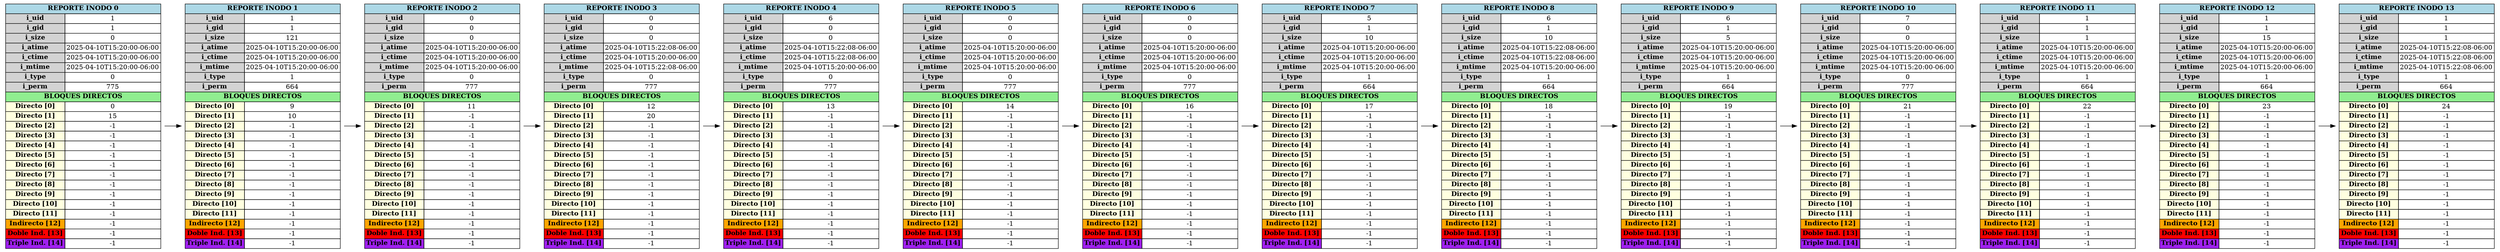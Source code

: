 digraph G {
		rankdir=LR;
        node [shape=plaintext]
    inode0 [label=<
    <table border="0" cellborder="1" cellspacing="0">
        <tr><td colspan="2" bgcolor="lightblue"><b>REPORTE INODO 0</b></td></tr>
        <tr><td bgcolor="lightgray"><b>i_uid</b></td><td>1</td></tr>
        <tr><td bgcolor="lightgray"><b>i_gid</b></td><td>1</td></tr>
        <tr><td bgcolor="lightgray"><b>i_size</b></td><td>0</td></tr>
        <tr><td bgcolor="lightgray"><b>i_atime</b></td><td>2025-04-10T15:20:00-06:00</td></tr>
        <tr><td bgcolor="lightgray"><b>i_ctime</b></td><td>2025-04-10T15:20:00-06:00</td></tr>
        <tr><td bgcolor="lightgray"><b>i_mtime</b></td><td>2025-04-10T15:20:00-06:00</td></tr>
        <tr><td bgcolor="lightgray"><b>i_type</b></td><td>0</td></tr>
        <tr><td bgcolor="lightgray"><b>i_perm</b></td><td>775</td></tr>
        <tr><td colspan="2" bgcolor="lightgreen"><b>BLOQUES DIRECTOS</b></td></tr>
            <tr><td bgcolor="lightyellow"><b>Directo [0]</b></td><td>0</td></tr><tr><td bgcolor="lightyellow"><b>Directo [1]</b></td><td>15</td></tr><tr><td bgcolor="lightyellow"><b>Directo [2]</b></td><td>-1</td></tr><tr><td bgcolor="lightyellow"><b>Directo [3]</b></td><td>-1</td></tr><tr><td bgcolor="lightyellow"><b>Directo [4]</b></td><td>-1</td></tr><tr><td bgcolor="lightyellow"><b>Directo [5]</b></td><td>-1</td></tr><tr><td bgcolor="lightyellow"><b>Directo [6]</b></td><td>-1</td></tr><tr><td bgcolor="lightyellow"><b>Directo [7]</b></td><td>-1</td></tr><tr><td bgcolor="lightyellow"><b>Directo [8]</b></td><td>-1</td></tr><tr><td bgcolor="lightyellow"><b>Directo [9]</b></td><td>-1</td></tr><tr><td bgcolor="lightyellow"><b>Directo [10]</b></td><td>-1</td></tr><tr><td bgcolor="lightyellow"><b>Directo [11]</b></td><td>-1</td></tr><tr><td bgcolor="orange"><b>Indirecto [12]</b></td><td>-1</td></tr><tr><td bgcolor="red"><b>Doble Ind. [13]</b></td><td>-1</td></tr><tr><td bgcolor="purple"><b>Triple Ind. [14]</b></td><td>-1</td></tr></table>>];inode1 [label=<
    <table border="0" cellborder="1" cellspacing="0">
        <tr><td colspan="2" bgcolor="lightblue"><b>REPORTE INODO 1</b></td></tr>
        <tr><td bgcolor="lightgray"><b>i_uid</b></td><td>1</td></tr>
        <tr><td bgcolor="lightgray"><b>i_gid</b></td><td>1</td></tr>
        <tr><td bgcolor="lightgray"><b>i_size</b></td><td>121</td></tr>
        <tr><td bgcolor="lightgray"><b>i_atime</b></td><td>2025-04-10T15:20:00-06:00</td></tr>
        <tr><td bgcolor="lightgray"><b>i_ctime</b></td><td>2025-04-10T15:20:00-06:00</td></tr>
        <tr><td bgcolor="lightgray"><b>i_mtime</b></td><td>2025-04-10T15:20:00-06:00</td></tr>
        <tr><td bgcolor="lightgray"><b>i_type</b></td><td>1</td></tr>
        <tr><td bgcolor="lightgray"><b>i_perm</b></td><td>664</td></tr>
        <tr><td colspan="2" bgcolor="lightgreen"><b>BLOQUES DIRECTOS</b></td></tr>
            <tr><td bgcolor="lightyellow"><b>Directo [0]</b></td><td>9</td></tr><tr><td bgcolor="lightyellow"><b>Directo [1]</b></td><td>10</td></tr><tr><td bgcolor="lightyellow"><b>Directo [2]</b></td><td>-1</td></tr><tr><td bgcolor="lightyellow"><b>Directo [3]</b></td><td>-1</td></tr><tr><td bgcolor="lightyellow"><b>Directo [4]</b></td><td>-1</td></tr><tr><td bgcolor="lightyellow"><b>Directo [5]</b></td><td>-1</td></tr><tr><td bgcolor="lightyellow"><b>Directo [6]</b></td><td>-1</td></tr><tr><td bgcolor="lightyellow"><b>Directo [7]</b></td><td>-1</td></tr><tr><td bgcolor="lightyellow"><b>Directo [8]</b></td><td>-1</td></tr><tr><td bgcolor="lightyellow"><b>Directo [9]</b></td><td>-1</td></tr><tr><td bgcolor="lightyellow"><b>Directo [10]</b></td><td>-1</td></tr><tr><td bgcolor="lightyellow"><b>Directo [11]</b></td><td>-1</td></tr><tr><td bgcolor="orange"><b>Indirecto [12]</b></td><td>-1</td></tr><tr><td bgcolor="red"><b>Doble Ind. [13]</b></td><td>-1</td></tr><tr><td bgcolor="purple"><b>Triple Ind. [14]</b></td><td>-1</td></tr></table>>];
	inode0 -> inode1;inode2 [label=<
    <table border="0" cellborder="1" cellspacing="0">
        <tr><td colspan="2" bgcolor="lightblue"><b>REPORTE INODO 2</b></td></tr>
        <tr><td bgcolor="lightgray"><b>i_uid</b></td><td>0</td></tr>
        <tr><td bgcolor="lightgray"><b>i_gid</b></td><td>0</td></tr>
        <tr><td bgcolor="lightgray"><b>i_size</b></td><td>0</td></tr>
        <tr><td bgcolor="lightgray"><b>i_atime</b></td><td>2025-04-10T15:20:00-06:00</td></tr>
        <tr><td bgcolor="lightgray"><b>i_ctime</b></td><td>2025-04-10T15:20:00-06:00</td></tr>
        <tr><td bgcolor="lightgray"><b>i_mtime</b></td><td>2025-04-10T15:20:00-06:00</td></tr>
        <tr><td bgcolor="lightgray"><b>i_type</b></td><td>0</td></tr>
        <tr><td bgcolor="lightgray"><b>i_perm</b></td><td>777</td></tr>
        <tr><td colspan="2" bgcolor="lightgreen"><b>BLOQUES DIRECTOS</b></td></tr>
            <tr><td bgcolor="lightyellow"><b>Directo [0]</b></td><td>11</td></tr><tr><td bgcolor="lightyellow"><b>Directo [1]</b></td><td>-1</td></tr><tr><td bgcolor="lightyellow"><b>Directo [2]</b></td><td>-1</td></tr><tr><td bgcolor="lightyellow"><b>Directo [3]</b></td><td>-1</td></tr><tr><td bgcolor="lightyellow"><b>Directo [4]</b></td><td>-1</td></tr><tr><td bgcolor="lightyellow"><b>Directo [5]</b></td><td>-1</td></tr><tr><td bgcolor="lightyellow"><b>Directo [6]</b></td><td>-1</td></tr><tr><td bgcolor="lightyellow"><b>Directo [7]</b></td><td>-1</td></tr><tr><td bgcolor="lightyellow"><b>Directo [8]</b></td><td>-1</td></tr><tr><td bgcolor="lightyellow"><b>Directo [9]</b></td><td>-1</td></tr><tr><td bgcolor="lightyellow"><b>Directo [10]</b></td><td>-1</td></tr><tr><td bgcolor="lightyellow"><b>Directo [11]</b></td><td>-1</td></tr><tr><td bgcolor="orange"><b>Indirecto [12]</b></td><td>-1</td></tr><tr><td bgcolor="red"><b>Doble Ind. [13]</b></td><td>-1</td></tr><tr><td bgcolor="purple"><b>Triple Ind. [14]</b></td><td>-1</td></tr></table>>];
	inode1 -> inode2;inode3 [label=<
    <table border="0" cellborder="1" cellspacing="0">
        <tr><td colspan="2" bgcolor="lightblue"><b>REPORTE INODO 3</b></td></tr>
        <tr><td bgcolor="lightgray"><b>i_uid</b></td><td>0</td></tr>
        <tr><td bgcolor="lightgray"><b>i_gid</b></td><td>0</td></tr>
        <tr><td bgcolor="lightgray"><b>i_size</b></td><td>0</td></tr>
        <tr><td bgcolor="lightgray"><b>i_atime</b></td><td>2025-04-10T15:22:08-06:00</td></tr>
        <tr><td bgcolor="lightgray"><b>i_ctime</b></td><td>2025-04-10T15:20:00-06:00</td></tr>
        <tr><td bgcolor="lightgray"><b>i_mtime</b></td><td>2025-04-10T15:22:08-06:00</td></tr>
        <tr><td bgcolor="lightgray"><b>i_type</b></td><td>0</td></tr>
        <tr><td bgcolor="lightgray"><b>i_perm</b></td><td>777</td></tr>
        <tr><td colspan="2" bgcolor="lightgreen"><b>BLOQUES DIRECTOS</b></td></tr>
            <tr><td bgcolor="lightyellow"><b>Directo [0]</b></td><td>12</td></tr><tr><td bgcolor="lightyellow"><b>Directo [1]</b></td><td>20</td></tr><tr><td bgcolor="lightyellow"><b>Directo [2]</b></td><td>-1</td></tr><tr><td bgcolor="lightyellow"><b>Directo [3]</b></td><td>-1</td></tr><tr><td bgcolor="lightyellow"><b>Directo [4]</b></td><td>-1</td></tr><tr><td bgcolor="lightyellow"><b>Directo [5]</b></td><td>-1</td></tr><tr><td bgcolor="lightyellow"><b>Directo [6]</b></td><td>-1</td></tr><tr><td bgcolor="lightyellow"><b>Directo [7]</b></td><td>-1</td></tr><tr><td bgcolor="lightyellow"><b>Directo [8]</b></td><td>-1</td></tr><tr><td bgcolor="lightyellow"><b>Directo [9]</b></td><td>-1</td></tr><tr><td bgcolor="lightyellow"><b>Directo [10]</b></td><td>-1</td></tr><tr><td bgcolor="lightyellow"><b>Directo [11]</b></td><td>-1</td></tr><tr><td bgcolor="orange"><b>Indirecto [12]</b></td><td>-1</td></tr><tr><td bgcolor="red"><b>Doble Ind. [13]</b></td><td>-1</td></tr><tr><td bgcolor="purple"><b>Triple Ind. [14]</b></td><td>-1</td></tr></table>>];
	inode2 -> inode3;inode4 [label=<
    <table border="0" cellborder="1" cellspacing="0">
        <tr><td colspan="2" bgcolor="lightblue"><b>REPORTE INODO 4</b></td></tr>
        <tr><td bgcolor="lightgray"><b>i_uid</b></td><td>6</td></tr>
        <tr><td bgcolor="lightgray"><b>i_gid</b></td><td>0</td></tr>
        <tr><td bgcolor="lightgray"><b>i_size</b></td><td>0</td></tr>
        <tr><td bgcolor="lightgray"><b>i_atime</b></td><td>2025-04-10T15:22:08-06:00</td></tr>
        <tr><td bgcolor="lightgray"><b>i_ctime</b></td><td>2025-04-10T15:22:08-06:00</td></tr>
        <tr><td bgcolor="lightgray"><b>i_mtime</b></td><td>2025-04-10T15:20:00-06:00</td></tr>
        <tr><td bgcolor="lightgray"><b>i_type</b></td><td>0</td></tr>
        <tr><td bgcolor="lightgray"><b>i_perm</b></td><td>777</td></tr>
        <tr><td colspan="2" bgcolor="lightgreen"><b>BLOQUES DIRECTOS</b></td></tr>
            <tr><td bgcolor="lightyellow"><b>Directo [0]</b></td><td>13</td></tr><tr><td bgcolor="lightyellow"><b>Directo [1]</b></td><td>-1</td></tr><tr><td bgcolor="lightyellow"><b>Directo [2]</b></td><td>-1</td></tr><tr><td bgcolor="lightyellow"><b>Directo [3]</b></td><td>-1</td></tr><tr><td bgcolor="lightyellow"><b>Directo [4]</b></td><td>-1</td></tr><tr><td bgcolor="lightyellow"><b>Directo [5]</b></td><td>-1</td></tr><tr><td bgcolor="lightyellow"><b>Directo [6]</b></td><td>-1</td></tr><tr><td bgcolor="lightyellow"><b>Directo [7]</b></td><td>-1</td></tr><tr><td bgcolor="lightyellow"><b>Directo [8]</b></td><td>-1</td></tr><tr><td bgcolor="lightyellow"><b>Directo [9]</b></td><td>-1</td></tr><tr><td bgcolor="lightyellow"><b>Directo [10]</b></td><td>-1</td></tr><tr><td bgcolor="lightyellow"><b>Directo [11]</b></td><td>-1</td></tr><tr><td bgcolor="orange"><b>Indirecto [12]</b></td><td>-1</td></tr><tr><td bgcolor="red"><b>Doble Ind. [13]</b></td><td>-1</td></tr><tr><td bgcolor="purple"><b>Triple Ind. [14]</b></td><td>-1</td></tr></table>>];
	inode3 -> inode4;inode5 [label=<
    <table border="0" cellborder="1" cellspacing="0">
        <tr><td colspan="2" bgcolor="lightblue"><b>REPORTE INODO 5</b></td></tr>
        <tr><td bgcolor="lightgray"><b>i_uid</b></td><td>0</td></tr>
        <tr><td bgcolor="lightgray"><b>i_gid</b></td><td>0</td></tr>
        <tr><td bgcolor="lightgray"><b>i_size</b></td><td>0</td></tr>
        <tr><td bgcolor="lightgray"><b>i_atime</b></td><td>2025-04-10T15:20:00-06:00</td></tr>
        <tr><td bgcolor="lightgray"><b>i_ctime</b></td><td>2025-04-10T15:20:00-06:00</td></tr>
        <tr><td bgcolor="lightgray"><b>i_mtime</b></td><td>2025-04-10T15:20:00-06:00</td></tr>
        <tr><td bgcolor="lightgray"><b>i_type</b></td><td>0</td></tr>
        <tr><td bgcolor="lightgray"><b>i_perm</b></td><td>777</td></tr>
        <tr><td colspan="2" bgcolor="lightgreen"><b>BLOQUES DIRECTOS</b></td></tr>
            <tr><td bgcolor="lightyellow"><b>Directo [0]</b></td><td>14</td></tr><tr><td bgcolor="lightyellow"><b>Directo [1]</b></td><td>-1</td></tr><tr><td bgcolor="lightyellow"><b>Directo [2]</b></td><td>-1</td></tr><tr><td bgcolor="lightyellow"><b>Directo [3]</b></td><td>-1</td></tr><tr><td bgcolor="lightyellow"><b>Directo [4]</b></td><td>-1</td></tr><tr><td bgcolor="lightyellow"><b>Directo [5]</b></td><td>-1</td></tr><tr><td bgcolor="lightyellow"><b>Directo [6]</b></td><td>-1</td></tr><tr><td bgcolor="lightyellow"><b>Directo [7]</b></td><td>-1</td></tr><tr><td bgcolor="lightyellow"><b>Directo [8]</b></td><td>-1</td></tr><tr><td bgcolor="lightyellow"><b>Directo [9]</b></td><td>-1</td></tr><tr><td bgcolor="lightyellow"><b>Directo [10]</b></td><td>-1</td></tr><tr><td bgcolor="lightyellow"><b>Directo [11]</b></td><td>-1</td></tr><tr><td bgcolor="orange"><b>Indirecto [12]</b></td><td>-1</td></tr><tr><td bgcolor="red"><b>Doble Ind. [13]</b></td><td>-1</td></tr><tr><td bgcolor="purple"><b>Triple Ind. [14]</b></td><td>-1</td></tr></table>>];
	inode4 -> inode5;inode6 [label=<
    <table border="0" cellborder="1" cellspacing="0">
        <tr><td colspan="2" bgcolor="lightblue"><b>REPORTE INODO 6</b></td></tr>
        <tr><td bgcolor="lightgray"><b>i_uid</b></td><td>0</td></tr>
        <tr><td bgcolor="lightgray"><b>i_gid</b></td><td>0</td></tr>
        <tr><td bgcolor="lightgray"><b>i_size</b></td><td>0</td></tr>
        <tr><td bgcolor="lightgray"><b>i_atime</b></td><td>2025-04-10T15:20:00-06:00</td></tr>
        <tr><td bgcolor="lightgray"><b>i_ctime</b></td><td>2025-04-10T15:20:00-06:00</td></tr>
        <tr><td bgcolor="lightgray"><b>i_mtime</b></td><td>2025-04-10T15:20:00-06:00</td></tr>
        <tr><td bgcolor="lightgray"><b>i_type</b></td><td>0</td></tr>
        <tr><td bgcolor="lightgray"><b>i_perm</b></td><td>777</td></tr>
        <tr><td colspan="2" bgcolor="lightgreen"><b>BLOQUES DIRECTOS</b></td></tr>
            <tr><td bgcolor="lightyellow"><b>Directo [0]</b></td><td>16</td></tr><tr><td bgcolor="lightyellow"><b>Directo [1]</b></td><td>-1</td></tr><tr><td bgcolor="lightyellow"><b>Directo [2]</b></td><td>-1</td></tr><tr><td bgcolor="lightyellow"><b>Directo [3]</b></td><td>-1</td></tr><tr><td bgcolor="lightyellow"><b>Directo [4]</b></td><td>-1</td></tr><tr><td bgcolor="lightyellow"><b>Directo [5]</b></td><td>-1</td></tr><tr><td bgcolor="lightyellow"><b>Directo [6]</b></td><td>-1</td></tr><tr><td bgcolor="lightyellow"><b>Directo [7]</b></td><td>-1</td></tr><tr><td bgcolor="lightyellow"><b>Directo [8]</b></td><td>-1</td></tr><tr><td bgcolor="lightyellow"><b>Directo [9]</b></td><td>-1</td></tr><tr><td bgcolor="lightyellow"><b>Directo [10]</b></td><td>-1</td></tr><tr><td bgcolor="lightyellow"><b>Directo [11]</b></td><td>-1</td></tr><tr><td bgcolor="orange"><b>Indirecto [12]</b></td><td>-1</td></tr><tr><td bgcolor="red"><b>Doble Ind. [13]</b></td><td>-1</td></tr><tr><td bgcolor="purple"><b>Triple Ind. [14]</b></td><td>-1</td></tr></table>>];
	inode5 -> inode6;inode7 [label=<
    <table border="0" cellborder="1" cellspacing="0">
        <tr><td colspan="2" bgcolor="lightblue"><b>REPORTE INODO 7</b></td></tr>
        <tr><td bgcolor="lightgray"><b>i_uid</b></td><td>5</td></tr>
        <tr><td bgcolor="lightgray"><b>i_gid</b></td><td>1</td></tr>
        <tr><td bgcolor="lightgray"><b>i_size</b></td><td>10</td></tr>
        <tr><td bgcolor="lightgray"><b>i_atime</b></td><td>2025-04-10T15:20:00-06:00</td></tr>
        <tr><td bgcolor="lightgray"><b>i_ctime</b></td><td>2025-04-10T15:20:00-06:00</td></tr>
        <tr><td bgcolor="lightgray"><b>i_mtime</b></td><td>2025-04-10T15:20:00-06:00</td></tr>
        <tr><td bgcolor="lightgray"><b>i_type</b></td><td>1</td></tr>
        <tr><td bgcolor="lightgray"><b>i_perm</b></td><td>664</td></tr>
        <tr><td colspan="2" bgcolor="lightgreen"><b>BLOQUES DIRECTOS</b></td></tr>
            <tr><td bgcolor="lightyellow"><b>Directo [0]</b></td><td>17</td></tr><tr><td bgcolor="lightyellow"><b>Directo [1]</b></td><td>-1</td></tr><tr><td bgcolor="lightyellow"><b>Directo [2]</b></td><td>-1</td></tr><tr><td bgcolor="lightyellow"><b>Directo [3]</b></td><td>-1</td></tr><tr><td bgcolor="lightyellow"><b>Directo [4]</b></td><td>-1</td></tr><tr><td bgcolor="lightyellow"><b>Directo [5]</b></td><td>-1</td></tr><tr><td bgcolor="lightyellow"><b>Directo [6]</b></td><td>-1</td></tr><tr><td bgcolor="lightyellow"><b>Directo [7]</b></td><td>-1</td></tr><tr><td bgcolor="lightyellow"><b>Directo [8]</b></td><td>-1</td></tr><tr><td bgcolor="lightyellow"><b>Directo [9]</b></td><td>-1</td></tr><tr><td bgcolor="lightyellow"><b>Directo [10]</b></td><td>-1</td></tr><tr><td bgcolor="lightyellow"><b>Directo [11]</b></td><td>-1</td></tr><tr><td bgcolor="orange"><b>Indirecto [12]</b></td><td>-1</td></tr><tr><td bgcolor="red"><b>Doble Ind. [13]</b></td><td>-1</td></tr><tr><td bgcolor="purple"><b>Triple Ind. [14]</b></td><td>-1</td></tr></table>>];
	inode6 -> inode7;inode8 [label=<
    <table border="0" cellborder="1" cellspacing="0">
        <tr><td colspan="2" bgcolor="lightblue"><b>REPORTE INODO 8</b></td></tr>
        <tr><td bgcolor="lightgray"><b>i_uid</b></td><td>6</td></tr>
        <tr><td bgcolor="lightgray"><b>i_gid</b></td><td>1</td></tr>
        <tr><td bgcolor="lightgray"><b>i_size</b></td><td>10</td></tr>
        <tr><td bgcolor="lightgray"><b>i_atime</b></td><td>2025-04-10T15:22:08-06:00</td></tr>
        <tr><td bgcolor="lightgray"><b>i_ctime</b></td><td>2025-04-10T15:22:08-06:00</td></tr>
        <tr><td bgcolor="lightgray"><b>i_mtime</b></td><td>2025-04-10T15:20:00-06:00</td></tr>
        <tr><td bgcolor="lightgray"><b>i_type</b></td><td>1</td></tr>
        <tr><td bgcolor="lightgray"><b>i_perm</b></td><td>664</td></tr>
        <tr><td colspan="2" bgcolor="lightgreen"><b>BLOQUES DIRECTOS</b></td></tr>
            <tr><td bgcolor="lightyellow"><b>Directo [0]</b></td><td>18</td></tr><tr><td bgcolor="lightyellow"><b>Directo [1]</b></td><td>-1</td></tr><tr><td bgcolor="lightyellow"><b>Directo [2]</b></td><td>-1</td></tr><tr><td bgcolor="lightyellow"><b>Directo [3]</b></td><td>-1</td></tr><tr><td bgcolor="lightyellow"><b>Directo [4]</b></td><td>-1</td></tr><tr><td bgcolor="lightyellow"><b>Directo [5]</b></td><td>-1</td></tr><tr><td bgcolor="lightyellow"><b>Directo [6]</b></td><td>-1</td></tr><tr><td bgcolor="lightyellow"><b>Directo [7]</b></td><td>-1</td></tr><tr><td bgcolor="lightyellow"><b>Directo [8]</b></td><td>-1</td></tr><tr><td bgcolor="lightyellow"><b>Directo [9]</b></td><td>-1</td></tr><tr><td bgcolor="lightyellow"><b>Directo [10]</b></td><td>-1</td></tr><tr><td bgcolor="lightyellow"><b>Directo [11]</b></td><td>-1</td></tr><tr><td bgcolor="orange"><b>Indirecto [12]</b></td><td>-1</td></tr><tr><td bgcolor="red"><b>Doble Ind. [13]</b></td><td>-1</td></tr><tr><td bgcolor="purple"><b>Triple Ind. [14]</b></td><td>-1</td></tr></table>>];
	inode7 -> inode8;inode9 [label=<
    <table border="0" cellborder="1" cellspacing="0">
        <tr><td colspan="2" bgcolor="lightblue"><b>REPORTE INODO 9</b></td></tr>
        <tr><td bgcolor="lightgray"><b>i_uid</b></td><td>6</td></tr>
        <tr><td bgcolor="lightgray"><b>i_gid</b></td><td>1</td></tr>
        <tr><td bgcolor="lightgray"><b>i_size</b></td><td>5</td></tr>
        <tr><td bgcolor="lightgray"><b>i_atime</b></td><td>2025-04-10T15:20:00-06:00</td></tr>
        <tr><td bgcolor="lightgray"><b>i_ctime</b></td><td>2025-04-10T15:20:00-06:00</td></tr>
        <tr><td bgcolor="lightgray"><b>i_mtime</b></td><td>2025-04-10T15:20:00-06:00</td></tr>
        <tr><td bgcolor="lightgray"><b>i_type</b></td><td>1</td></tr>
        <tr><td bgcolor="lightgray"><b>i_perm</b></td><td>664</td></tr>
        <tr><td colspan="2" bgcolor="lightgreen"><b>BLOQUES DIRECTOS</b></td></tr>
            <tr><td bgcolor="lightyellow"><b>Directo [0]</b></td><td>19</td></tr><tr><td bgcolor="lightyellow"><b>Directo [1]</b></td><td>-1</td></tr><tr><td bgcolor="lightyellow"><b>Directo [2]</b></td><td>-1</td></tr><tr><td bgcolor="lightyellow"><b>Directo [3]</b></td><td>-1</td></tr><tr><td bgcolor="lightyellow"><b>Directo [4]</b></td><td>-1</td></tr><tr><td bgcolor="lightyellow"><b>Directo [5]</b></td><td>-1</td></tr><tr><td bgcolor="lightyellow"><b>Directo [6]</b></td><td>-1</td></tr><tr><td bgcolor="lightyellow"><b>Directo [7]</b></td><td>-1</td></tr><tr><td bgcolor="lightyellow"><b>Directo [8]</b></td><td>-1</td></tr><tr><td bgcolor="lightyellow"><b>Directo [9]</b></td><td>-1</td></tr><tr><td bgcolor="lightyellow"><b>Directo [10]</b></td><td>-1</td></tr><tr><td bgcolor="lightyellow"><b>Directo [11]</b></td><td>-1</td></tr><tr><td bgcolor="orange"><b>Indirecto [12]</b></td><td>-1</td></tr><tr><td bgcolor="red"><b>Doble Ind. [13]</b></td><td>-1</td></tr><tr><td bgcolor="purple"><b>Triple Ind. [14]</b></td><td>-1</td></tr></table>>];
	inode8 -> inode9;inode10 [label=<
    <table border="0" cellborder="1" cellspacing="0">
        <tr><td colspan="2" bgcolor="lightblue"><b>REPORTE INODO 10</b></td></tr>
        <tr><td bgcolor="lightgray"><b>i_uid</b></td><td>7</td></tr>
        <tr><td bgcolor="lightgray"><b>i_gid</b></td><td>0</td></tr>
        <tr><td bgcolor="lightgray"><b>i_size</b></td><td>0</td></tr>
        <tr><td bgcolor="lightgray"><b>i_atime</b></td><td>2025-04-10T15:20:00-06:00</td></tr>
        <tr><td bgcolor="lightgray"><b>i_ctime</b></td><td>2025-04-10T15:20:00-06:00</td></tr>
        <tr><td bgcolor="lightgray"><b>i_mtime</b></td><td>2025-04-10T15:20:00-06:00</td></tr>
        <tr><td bgcolor="lightgray"><b>i_type</b></td><td>0</td></tr>
        <tr><td bgcolor="lightgray"><b>i_perm</b></td><td>777</td></tr>
        <tr><td colspan="2" bgcolor="lightgreen"><b>BLOQUES DIRECTOS</b></td></tr>
            <tr><td bgcolor="lightyellow"><b>Directo [0]</b></td><td>21</td></tr><tr><td bgcolor="lightyellow"><b>Directo [1]</b></td><td>-1</td></tr><tr><td bgcolor="lightyellow"><b>Directo [2]</b></td><td>-1</td></tr><tr><td bgcolor="lightyellow"><b>Directo [3]</b></td><td>-1</td></tr><tr><td bgcolor="lightyellow"><b>Directo [4]</b></td><td>-1</td></tr><tr><td bgcolor="lightyellow"><b>Directo [5]</b></td><td>-1</td></tr><tr><td bgcolor="lightyellow"><b>Directo [6]</b></td><td>-1</td></tr><tr><td bgcolor="lightyellow"><b>Directo [7]</b></td><td>-1</td></tr><tr><td bgcolor="lightyellow"><b>Directo [8]</b></td><td>-1</td></tr><tr><td bgcolor="lightyellow"><b>Directo [9]</b></td><td>-1</td></tr><tr><td bgcolor="lightyellow"><b>Directo [10]</b></td><td>-1</td></tr><tr><td bgcolor="lightyellow"><b>Directo [11]</b></td><td>-1</td></tr><tr><td bgcolor="orange"><b>Indirecto [12]</b></td><td>-1</td></tr><tr><td bgcolor="red"><b>Doble Ind. [13]</b></td><td>-1</td></tr><tr><td bgcolor="purple"><b>Triple Ind. [14]</b></td><td>-1</td></tr></table>>];
	inode9 -> inode10;inode11 [label=<
    <table border="0" cellborder="1" cellspacing="0">
        <tr><td colspan="2" bgcolor="lightblue"><b>REPORTE INODO 11</b></td></tr>
        <tr><td bgcolor="lightgray"><b>i_uid</b></td><td>1</td></tr>
        <tr><td bgcolor="lightgray"><b>i_gid</b></td><td>1</td></tr>
        <tr><td bgcolor="lightgray"><b>i_size</b></td><td>1</td></tr>
        <tr><td bgcolor="lightgray"><b>i_atime</b></td><td>2025-04-10T15:20:00-06:00</td></tr>
        <tr><td bgcolor="lightgray"><b>i_ctime</b></td><td>2025-04-10T15:20:00-06:00</td></tr>
        <tr><td bgcolor="lightgray"><b>i_mtime</b></td><td>2025-04-10T15:20:00-06:00</td></tr>
        <tr><td bgcolor="lightgray"><b>i_type</b></td><td>1</td></tr>
        <tr><td bgcolor="lightgray"><b>i_perm</b></td><td>664</td></tr>
        <tr><td colspan="2" bgcolor="lightgreen"><b>BLOQUES DIRECTOS</b></td></tr>
            <tr><td bgcolor="lightyellow"><b>Directo [0]</b></td><td>22</td></tr><tr><td bgcolor="lightyellow"><b>Directo [1]</b></td><td>-1</td></tr><tr><td bgcolor="lightyellow"><b>Directo [2]</b></td><td>-1</td></tr><tr><td bgcolor="lightyellow"><b>Directo [3]</b></td><td>-1</td></tr><tr><td bgcolor="lightyellow"><b>Directo [4]</b></td><td>-1</td></tr><tr><td bgcolor="lightyellow"><b>Directo [5]</b></td><td>-1</td></tr><tr><td bgcolor="lightyellow"><b>Directo [6]</b></td><td>-1</td></tr><tr><td bgcolor="lightyellow"><b>Directo [7]</b></td><td>-1</td></tr><tr><td bgcolor="lightyellow"><b>Directo [8]</b></td><td>-1</td></tr><tr><td bgcolor="lightyellow"><b>Directo [9]</b></td><td>-1</td></tr><tr><td bgcolor="lightyellow"><b>Directo [10]</b></td><td>-1</td></tr><tr><td bgcolor="lightyellow"><b>Directo [11]</b></td><td>-1</td></tr><tr><td bgcolor="orange"><b>Indirecto [12]</b></td><td>-1</td></tr><tr><td bgcolor="red"><b>Doble Ind. [13]</b></td><td>-1</td></tr><tr><td bgcolor="purple"><b>Triple Ind. [14]</b></td><td>-1</td></tr></table>>];
	inode10 -> inode11;inode12 [label=<
    <table border="0" cellborder="1" cellspacing="0">
        <tr><td colspan="2" bgcolor="lightblue"><b>REPORTE INODO 12</b></td></tr>
        <tr><td bgcolor="lightgray"><b>i_uid</b></td><td>1</td></tr>
        <tr><td bgcolor="lightgray"><b>i_gid</b></td><td>1</td></tr>
        <tr><td bgcolor="lightgray"><b>i_size</b></td><td>15</td></tr>
        <tr><td bgcolor="lightgray"><b>i_atime</b></td><td>2025-04-10T15:20:00-06:00</td></tr>
        <tr><td bgcolor="lightgray"><b>i_ctime</b></td><td>2025-04-10T15:20:00-06:00</td></tr>
        <tr><td bgcolor="lightgray"><b>i_mtime</b></td><td>2025-04-10T15:20:00-06:00</td></tr>
        <tr><td bgcolor="lightgray"><b>i_type</b></td><td>1</td></tr>
        <tr><td bgcolor="lightgray"><b>i_perm</b></td><td>664</td></tr>
        <tr><td colspan="2" bgcolor="lightgreen"><b>BLOQUES DIRECTOS</b></td></tr>
            <tr><td bgcolor="lightyellow"><b>Directo [0]</b></td><td>23</td></tr><tr><td bgcolor="lightyellow"><b>Directo [1]</b></td><td>-1</td></tr><tr><td bgcolor="lightyellow"><b>Directo [2]</b></td><td>-1</td></tr><tr><td bgcolor="lightyellow"><b>Directo [3]</b></td><td>-1</td></tr><tr><td bgcolor="lightyellow"><b>Directo [4]</b></td><td>-1</td></tr><tr><td bgcolor="lightyellow"><b>Directo [5]</b></td><td>-1</td></tr><tr><td bgcolor="lightyellow"><b>Directo [6]</b></td><td>-1</td></tr><tr><td bgcolor="lightyellow"><b>Directo [7]</b></td><td>-1</td></tr><tr><td bgcolor="lightyellow"><b>Directo [8]</b></td><td>-1</td></tr><tr><td bgcolor="lightyellow"><b>Directo [9]</b></td><td>-1</td></tr><tr><td bgcolor="lightyellow"><b>Directo [10]</b></td><td>-1</td></tr><tr><td bgcolor="lightyellow"><b>Directo [11]</b></td><td>-1</td></tr><tr><td bgcolor="orange"><b>Indirecto [12]</b></td><td>-1</td></tr><tr><td bgcolor="red"><b>Doble Ind. [13]</b></td><td>-1</td></tr><tr><td bgcolor="purple"><b>Triple Ind. [14]</b></td><td>-1</td></tr></table>>];
	inode11 -> inode12;inode13 [label=<
    <table border="0" cellborder="1" cellspacing="0">
        <tr><td colspan="2" bgcolor="lightblue"><b>REPORTE INODO 13</b></td></tr>
        <tr><td bgcolor="lightgray"><b>i_uid</b></td><td>1</td></tr>
        <tr><td bgcolor="lightgray"><b>i_gid</b></td><td>1</td></tr>
        <tr><td bgcolor="lightgray"><b>i_size</b></td><td>1</td></tr>
        <tr><td bgcolor="lightgray"><b>i_atime</b></td><td>2025-04-10T15:22:08-06:00</td></tr>
        <tr><td bgcolor="lightgray"><b>i_ctime</b></td><td>2025-04-10T15:22:08-06:00</td></tr>
        <tr><td bgcolor="lightgray"><b>i_mtime</b></td><td>2025-04-10T15:22:08-06:00</td></tr>
        <tr><td bgcolor="lightgray"><b>i_type</b></td><td>1</td></tr>
        <tr><td bgcolor="lightgray"><b>i_perm</b></td><td>664</td></tr>
        <tr><td colspan="2" bgcolor="lightgreen"><b>BLOQUES DIRECTOS</b></td></tr>
            <tr><td bgcolor="lightyellow"><b>Directo [0]</b></td><td>24</td></tr><tr><td bgcolor="lightyellow"><b>Directo [1]</b></td><td>-1</td></tr><tr><td bgcolor="lightyellow"><b>Directo [2]</b></td><td>-1</td></tr><tr><td bgcolor="lightyellow"><b>Directo [3]</b></td><td>-1</td></tr><tr><td bgcolor="lightyellow"><b>Directo [4]</b></td><td>-1</td></tr><tr><td bgcolor="lightyellow"><b>Directo [5]</b></td><td>-1</td></tr><tr><td bgcolor="lightyellow"><b>Directo [6]</b></td><td>-1</td></tr><tr><td bgcolor="lightyellow"><b>Directo [7]</b></td><td>-1</td></tr><tr><td bgcolor="lightyellow"><b>Directo [8]</b></td><td>-1</td></tr><tr><td bgcolor="lightyellow"><b>Directo [9]</b></td><td>-1</td></tr><tr><td bgcolor="lightyellow"><b>Directo [10]</b></td><td>-1</td></tr><tr><td bgcolor="lightyellow"><b>Directo [11]</b></td><td>-1</td></tr><tr><td bgcolor="orange"><b>Indirecto [12]</b></td><td>-1</td></tr><tr><td bgcolor="red"><b>Doble Ind. [13]</b></td><td>-1</td></tr><tr><td bgcolor="purple"><b>Triple Ind. [14]</b></td><td>-1</td></tr></table>>];
	inode12 -> inode13;
}